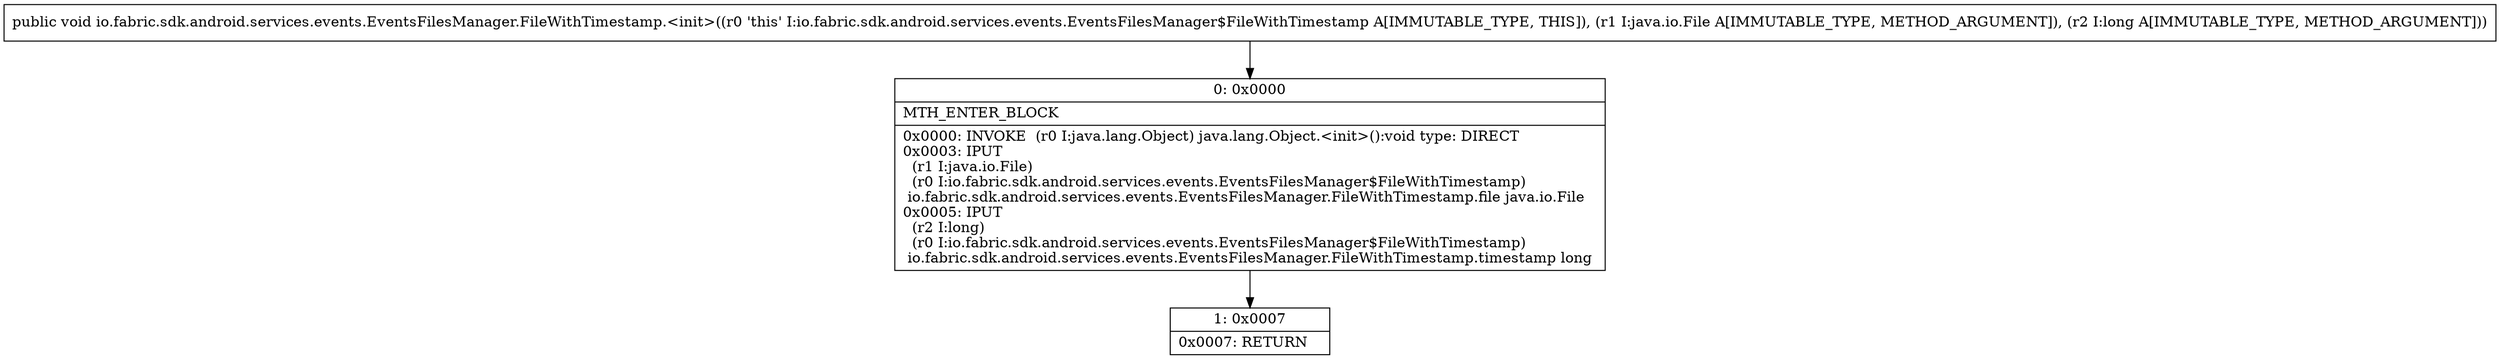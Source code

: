 digraph "CFG forio.fabric.sdk.android.services.events.EventsFilesManager.FileWithTimestamp.\<init\>(Ljava\/io\/File;J)V" {
Node_0 [shape=record,label="{0\:\ 0x0000|MTH_ENTER_BLOCK\l|0x0000: INVOKE  (r0 I:java.lang.Object) java.lang.Object.\<init\>():void type: DIRECT \l0x0003: IPUT  \l  (r1 I:java.io.File)\l  (r0 I:io.fabric.sdk.android.services.events.EventsFilesManager$FileWithTimestamp)\l io.fabric.sdk.android.services.events.EventsFilesManager.FileWithTimestamp.file java.io.File \l0x0005: IPUT  \l  (r2 I:long)\l  (r0 I:io.fabric.sdk.android.services.events.EventsFilesManager$FileWithTimestamp)\l io.fabric.sdk.android.services.events.EventsFilesManager.FileWithTimestamp.timestamp long \l}"];
Node_1 [shape=record,label="{1\:\ 0x0007|0x0007: RETURN   \l}"];
MethodNode[shape=record,label="{public void io.fabric.sdk.android.services.events.EventsFilesManager.FileWithTimestamp.\<init\>((r0 'this' I:io.fabric.sdk.android.services.events.EventsFilesManager$FileWithTimestamp A[IMMUTABLE_TYPE, THIS]), (r1 I:java.io.File A[IMMUTABLE_TYPE, METHOD_ARGUMENT]), (r2 I:long A[IMMUTABLE_TYPE, METHOD_ARGUMENT])) }"];
MethodNode -> Node_0;
Node_0 -> Node_1;
}


